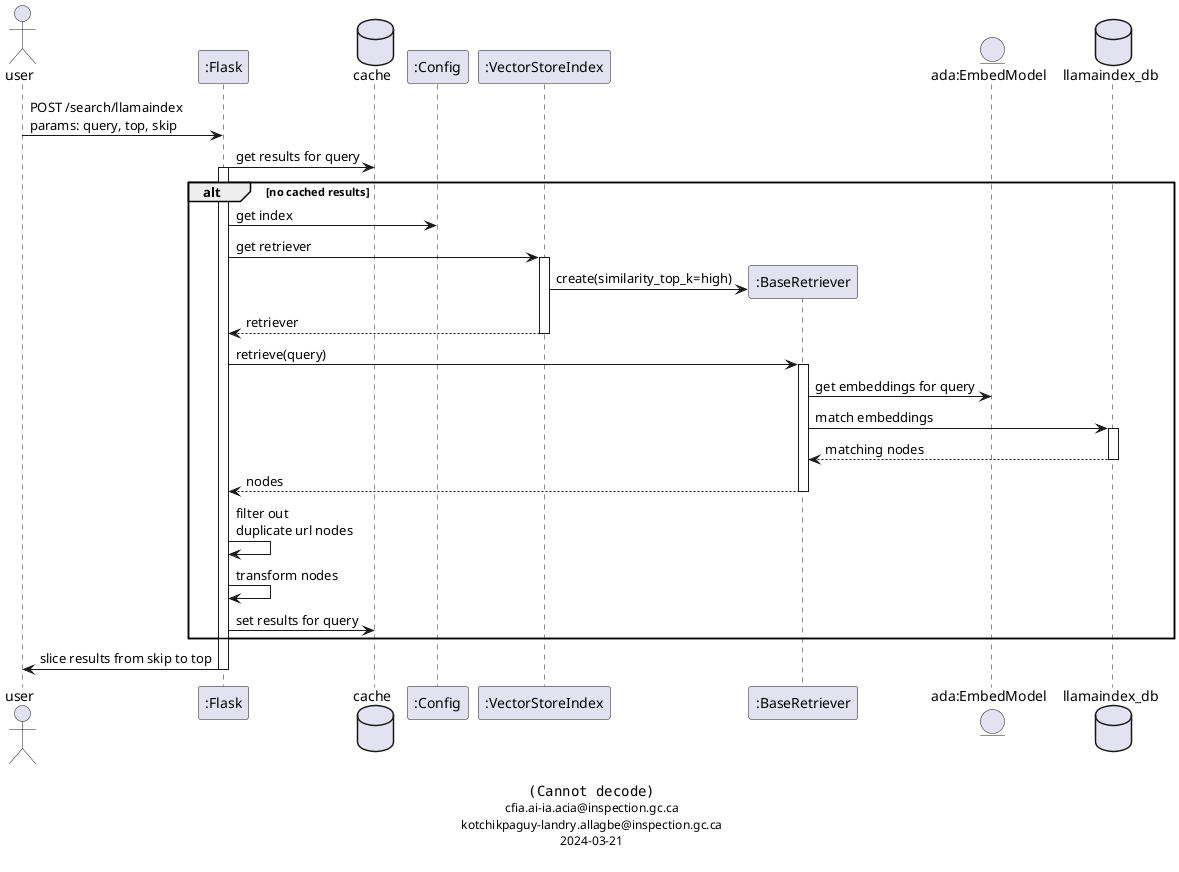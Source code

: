 @startuml search sequence

actor user
participant ":Flask" as app
database "cache" as cache
participant ":Config" as config
participant ":VectorStoreIndex" as index
participant ":BaseRetriever" as retriever
entity "ada:EmbedModel" as ada
database "llamaindex_db" as data


user -> app: POST /search/llamaindex\nparams: query, top, skip
app -> cache: get results for query 
alt no cached results
activate app
app -> config: get index
app -> index: get retriever
activate index
create retriever
index -> retriever: create(similarity_top_k=high)
index --> app: retriever
deactivate index
app -> retriever: retrieve(query)
activate retriever
retriever -> ada: get embeddings for query
retriever -> data: match embeddings
activate data
return matching nodes
return nodes
app -> app: filter out\nduplicate url nodes
app -> app: transform nodes
app -> cache: set results for query
end alt
app -> user: slice results from skip to top
deactivate app

<style>
legend {
    Fontsize 12
    BackgroundColor white
    LineColor white
    HorizontalAlignment center
}
</style>
legend
<img:../img/logo.png{scale=0.25}>
cfia.ai-ia.acia@inspection.gc.ca
kotchikpaguy-landry.allagbe@inspection.gc.ca
2024-03-21
end legend
@enduml
